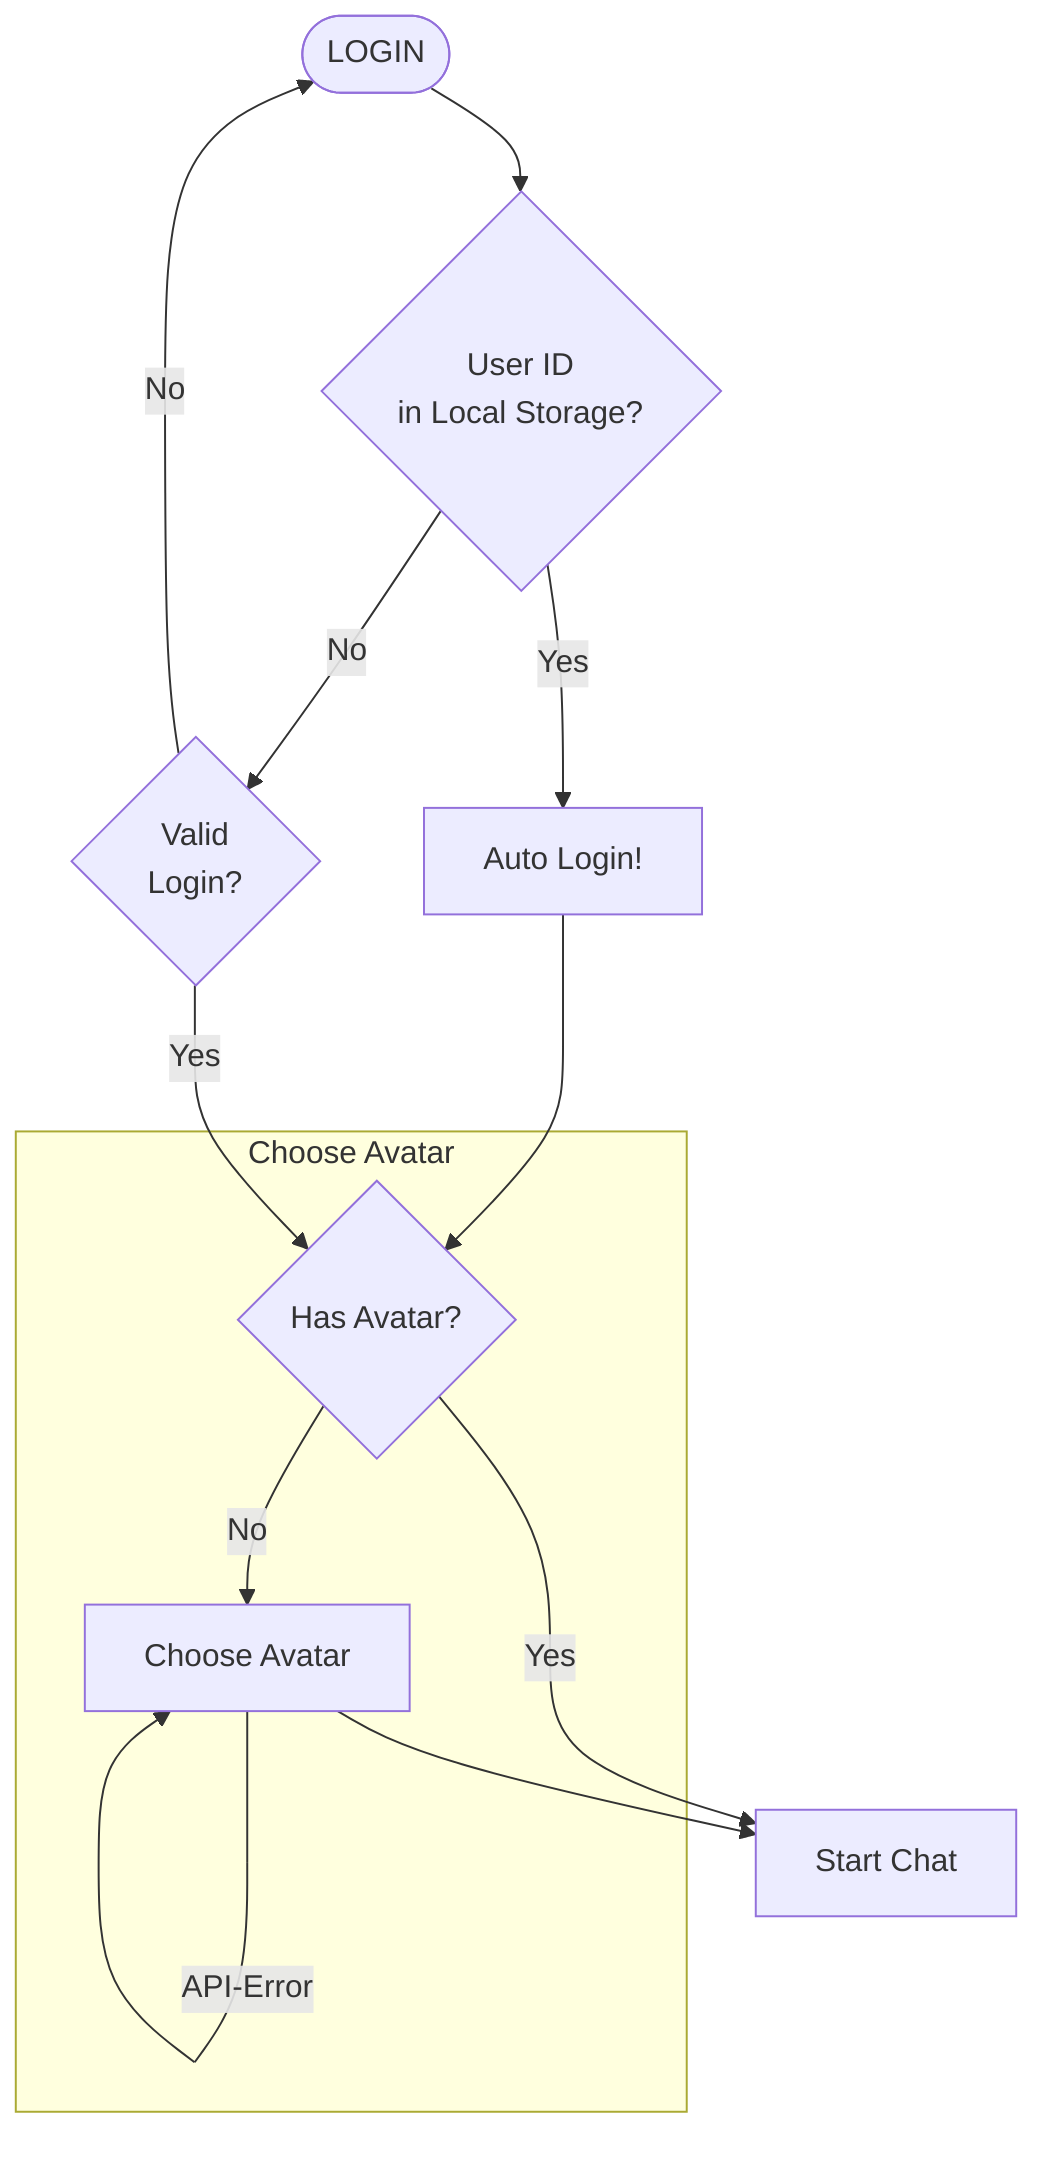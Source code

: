 %% https://mermaid.live/edit#pako:eNqVVHmvokgQ_yosk0l2k3Gf95XNbDg8UMQDFPX5YlpoBIEGuxtBzfvui-A-fbM7myx_VVfV7-iiU1fWCEzIttmvXxmb0pC0X158iH3gmL97zgm-QNOhX0LgBm2oHBfzckmOL9x060SVuCPy21XHcVv-oButDI1b0Na5iy9YJ9r8qIpHjZxqxK-ssdK9CJaMrMpJOc8UYboQOx6nhAO9p12sweFir0a1WBDHyVlzSdixZ8M1LB1XtNpCU-uygMsRf1QkI44ru2rg8T250JVkVbNWtA-lkJp4PN2Jo9kolAGHK1HcOsx9ys9m-pEfDGuQCHy9Ue3UmzNbNOcLbHb1Q5TUdqK9GutxUsInQx4efIL9vRrGVb1ZjhS-P6w0G_6UytviUUbSXO0th2axKJUUv9unSW1sC8kyrGnlXtfYrrdyv7XaxXVhWACX_laCiaGXTwXeiUvhsDxS62G9Mat1fc63O1zDKfKViWtY2PeK9Ynbi6zewSr1JOSU7eKgrk8r573BH9yGLpa0CUgQgNX6ZeiMd9MZjcZBMqgMoNJwnYFxVGskae7BjmrBYUxGaocX1u6iV9Xck9Cqg4nvqPEWzgNB1qOmhJbd42gdaqSsqvag6U90sOssa1EitvoLL-qT86FQnpSPhfKWG8Oq1O9s0B6D0GY0foM2iEm_9KnIwd5BzAQHBiQkz2apX1_lcU9S3n5jCoXvjGBDw50TiCVTQioNMNjD6-3MSOIfO_ydSTnkwAAecy_--f6kwUU0YLxMyIKAODsPMo7FACa6MdiAMMDDEJjnW9MemgXnjv032dQPs4Iks3Ujzty-ZhJZ-Mtbjv2oPS7AnQAF-NpPBfPwZy5RQD-c_rcTJcjoF8BzTAFDEyLqAI9cs0Q2mczDJ6GM665kPDB5_Uem5-s-XeKJTkKnG-b_EN5dZ9Z-NOag_U9-DoGUAYgBdwM3EIl2-ZsS7CAgkOGeah9jy5NPunlznn79hHx7hj6ablhuIhU6GAf4HxQ5BiJz8_xsHsi_x6emZyrYgL5mEXML3x6YT3JP3ew39r5H0-V6vXVvWGpDH27YdhqaALsbdoPe0z6QPiH1jAy2TXEEv7FRaAIKRQekQ_LZtpWOP82GAK2D4HG-LeYAj_LtnS3x978AzZvs9w
graph TB

    %% Login Process
    Login([LOGIN]) --> CheckUserIdInStorage{User ID<br> in Local Storage?}

    %% Auto login if a user has already logged-in
    CheckUserIdInStorage -- Yes --> AutoLogin[Auto Login!]
    AutoLogin --> CheckAvatar{Has Avatar?}

    %% Auto login not feasible
    CheckUserIdInStorage -- No --> ValidCredentials{Valid<br> Login?}

    %% Check login credentials
    ValidCredentials -- Yes --> CheckAvatar

    %% Invalid login credentials
    ValidCredentials -- No --> Login

    %% Checking if a user has already set an avatar
    subgraph Choose Avatar
        CheckAvatar -- No --> ChooseAvatar[Choose Avatar]
        ChooseAvatar -- API-Error --> ChooseAvatar
    end

    CheckAvatar -- Yes --> StartChat[Start Chat]

    ChooseAvatar --> StartChat